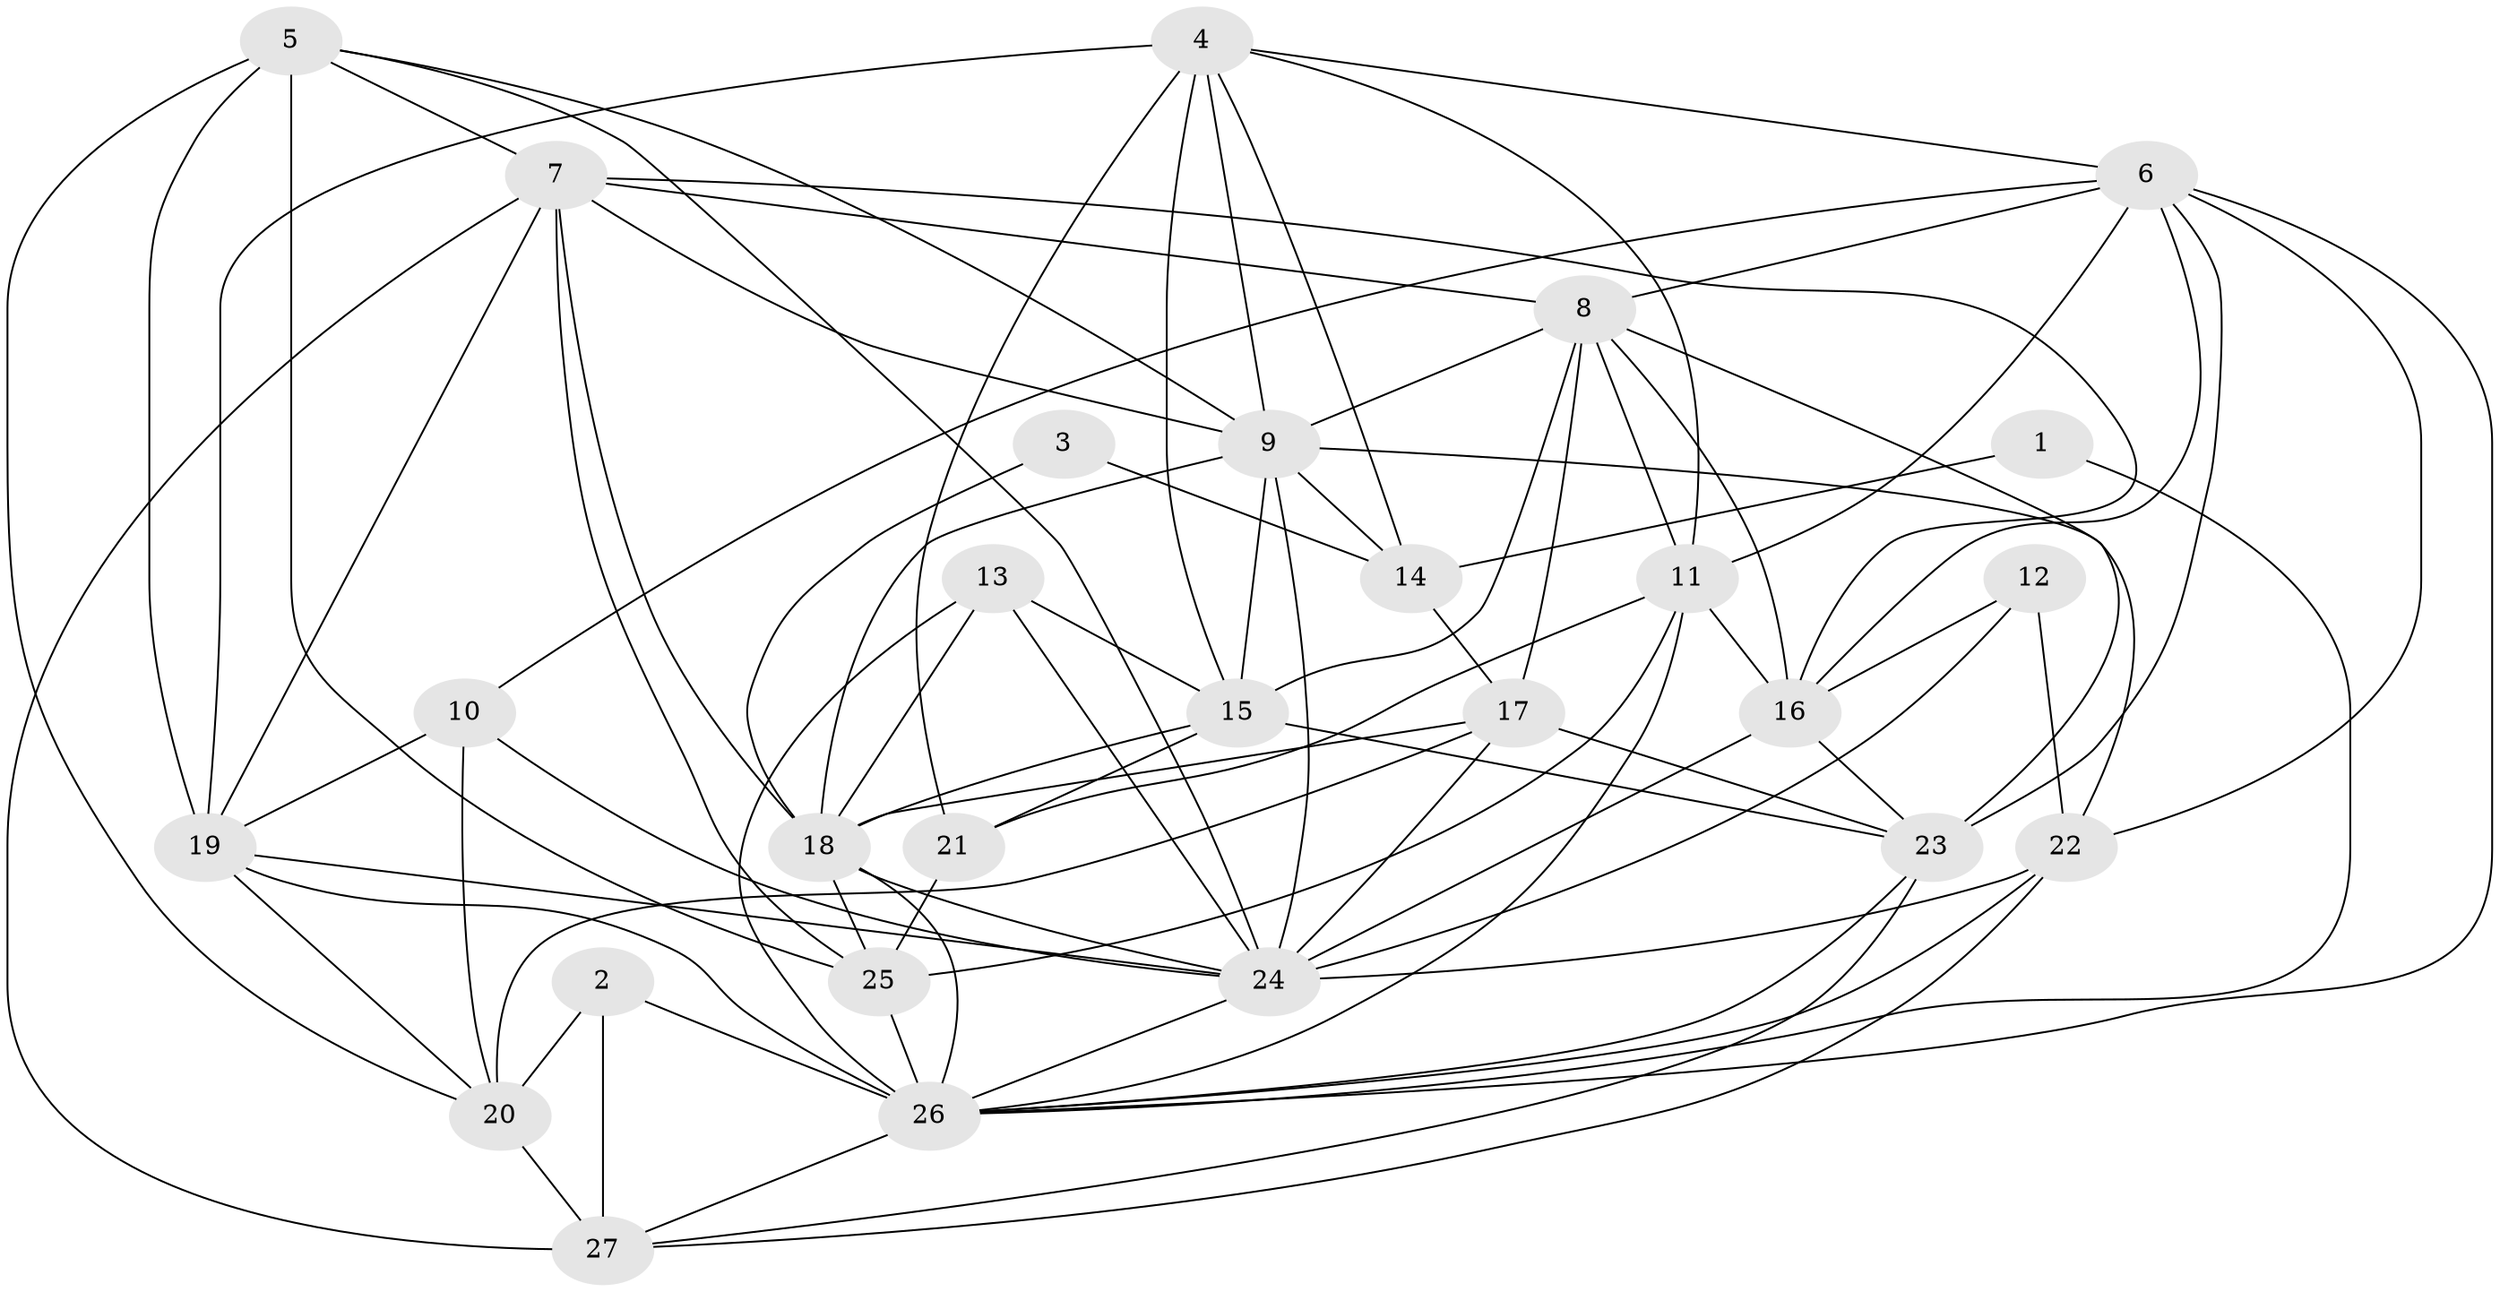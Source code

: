 // original degree distribution, {6: 0.12941176470588237, 5: 0.18823529411764706, 2: 0.1411764705882353, 3: 0.27058823529411763, 4: 0.23529411764705882, 7: 0.03529411764705882}
// Generated by graph-tools (version 1.1) at 2025/37/03/04/25 23:37:11]
// undirected, 27 vertices, 85 edges
graph export_dot {
  node [color=gray90,style=filled];
  1;
  2;
  3;
  4;
  5;
  6;
  7;
  8;
  9;
  10;
  11;
  12;
  13;
  14;
  15;
  16;
  17;
  18;
  19;
  20;
  21;
  22;
  23;
  24;
  25;
  26;
  27;
  1 -- 14 [weight=1.0];
  1 -- 26 [weight=1.0];
  2 -- 20 [weight=1.0];
  2 -- 26 [weight=1.0];
  2 -- 27 [weight=3.0];
  3 -- 14 [weight=1.0];
  3 -- 18 [weight=1.0];
  4 -- 6 [weight=1.0];
  4 -- 9 [weight=1.0];
  4 -- 11 [weight=1.0];
  4 -- 14 [weight=1.0];
  4 -- 15 [weight=1.0];
  4 -- 19 [weight=1.0];
  4 -- 21 [weight=2.0];
  5 -- 7 [weight=1.0];
  5 -- 9 [weight=1.0];
  5 -- 19 [weight=1.0];
  5 -- 20 [weight=1.0];
  5 -- 24 [weight=1.0];
  5 -- 25 [weight=2.0];
  6 -- 8 [weight=1.0];
  6 -- 10 [weight=1.0];
  6 -- 11 [weight=1.0];
  6 -- 16 [weight=1.0];
  6 -- 22 [weight=1.0];
  6 -- 23 [weight=1.0];
  6 -- 26 [weight=1.0];
  7 -- 8 [weight=1.0];
  7 -- 9 [weight=2.0];
  7 -- 16 [weight=1.0];
  7 -- 18 [weight=1.0];
  7 -- 19 [weight=1.0];
  7 -- 25 [weight=2.0];
  7 -- 27 [weight=1.0];
  8 -- 9 [weight=1.0];
  8 -- 11 [weight=1.0];
  8 -- 15 [weight=2.0];
  8 -- 16 [weight=1.0];
  8 -- 17 [weight=1.0];
  8 -- 23 [weight=1.0];
  9 -- 14 [weight=1.0];
  9 -- 15 [weight=1.0];
  9 -- 18 [weight=1.0];
  9 -- 22 [weight=1.0];
  9 -- 24 [weight=2.0];
  10 -- 19 [weight=1.0];
  10 -- 20 [weight=1.0];
  10 -- 24 [weight=1.0];
  11 -- 16 [weight=1.0];
  11 -- 21 [weight=2.0];
  11 -- 25 [weight=1.0];
  11 -- 26 [weight=1.0];
  12 -- 16 [weight=1.0];
  12 -- 22 [weight=1.0];
  12 -- 24 [weight=1.0];
  13 -- 15 [weight=1.0];
  13 -- 18 [weight=3.0];
  13 -- 24 [weight=1.0];
  13 -- 26 [weight=1.0];
  14 -- 17 [weight=1.0];
  15 -- 18 [weight=2.0];
  15 -- 21 [weight=1.0];
  15 -- 23 [weight=1.0];
  16 -- 23 [weight=1.0];
  16 -- 24 [weight=1.0];
  17 -- 18 [weight=1.0];
  17 -- 20 [weight=1.0];
  17 -- 23 [weight=1.0];
  17 -- 24 [weight=1.0];
  18 -- 24 [weight=2.0];
  18 -- 25 [weight=2.0];
  18 -- 26 [weight=1.0];
  19 -- 20 [weight=1.0];
  19 -- 24 [weight=1.0];
  19 -- 26 [weight=2.0];
  20 -- 27 [weight=3.0];
  21 -- 25 [weight=1.0];
  22 -- 24 [weight=1.0];
  22 -- 26 [weight=2.0];
  22 -- 27 [weight=1.0];
  23 -- 26 [weight=1.0];
  23 -- 27 [weight=1.0];
  24 -- 26 [weight=1.0];
  25 -- 26 [weight=1.0];
  26 -- 27 [weight=3.0];
}
